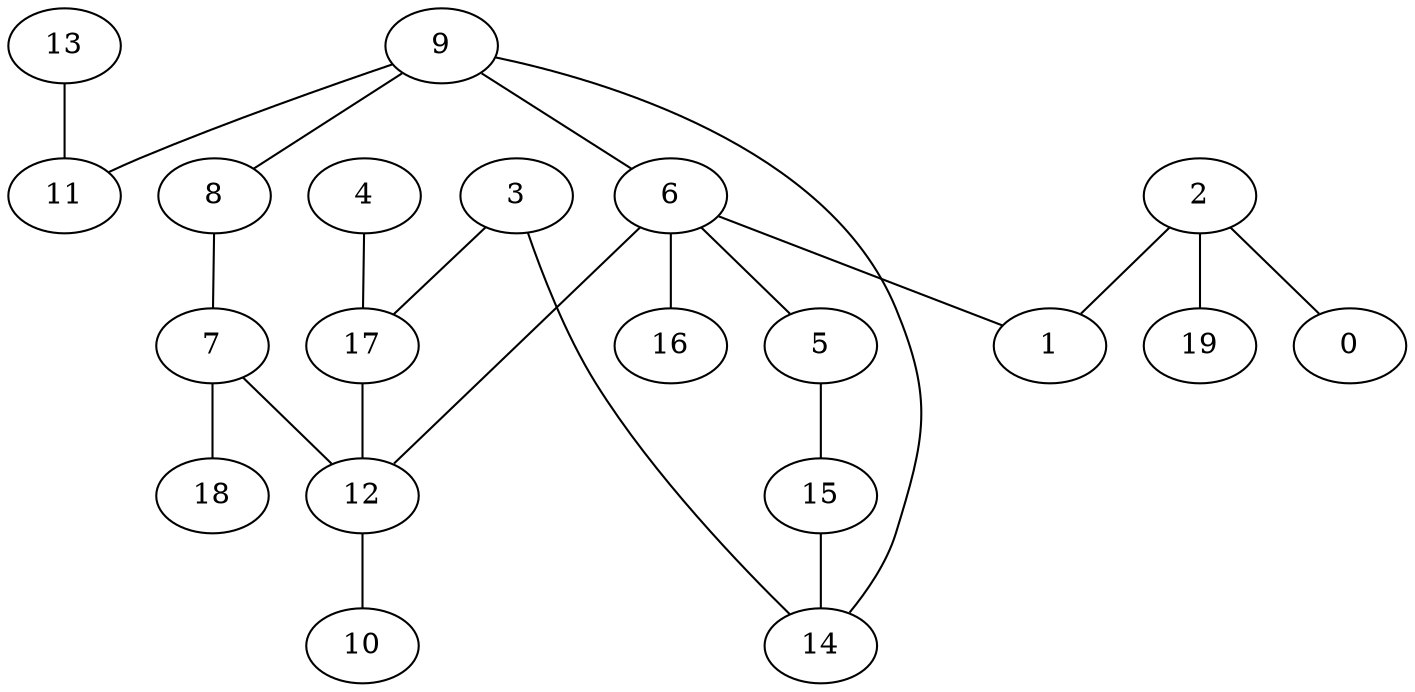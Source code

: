 digraph GG_graph {

subgraph G_graph {
edge [color = black]
"5" -> "15" [dir = none]
"4" -> "17" [dir = none]
"15" -> "14" [dir = none]
"13" -> "11" [dir = none]
"12" -> "10" [dir = none]
"6" -> "16" [dir = none]
"6" -> "1" [dir = none]
"6" -> "12" [dir = none]
"7" -> "18" [dir = none]
"7" -> "12" [dir = none]
"17" -> "12" [dir = none]
"9" -> "8" [dir = none]
"9" -> "14" [dir = none]
"9" -> "11" [dir = none]
"9" -> "6" [dir = none]
"3" -> "14" [dir = none]
"2" -> "19" [dir = none]
"2" -> "0" [dir = none]
"2" -> "1" [dir = none]
"6" -> "5" [dir = none]
"8" -> "7" [dir = none]
"3" -> "17" [dir = none]
}

}
